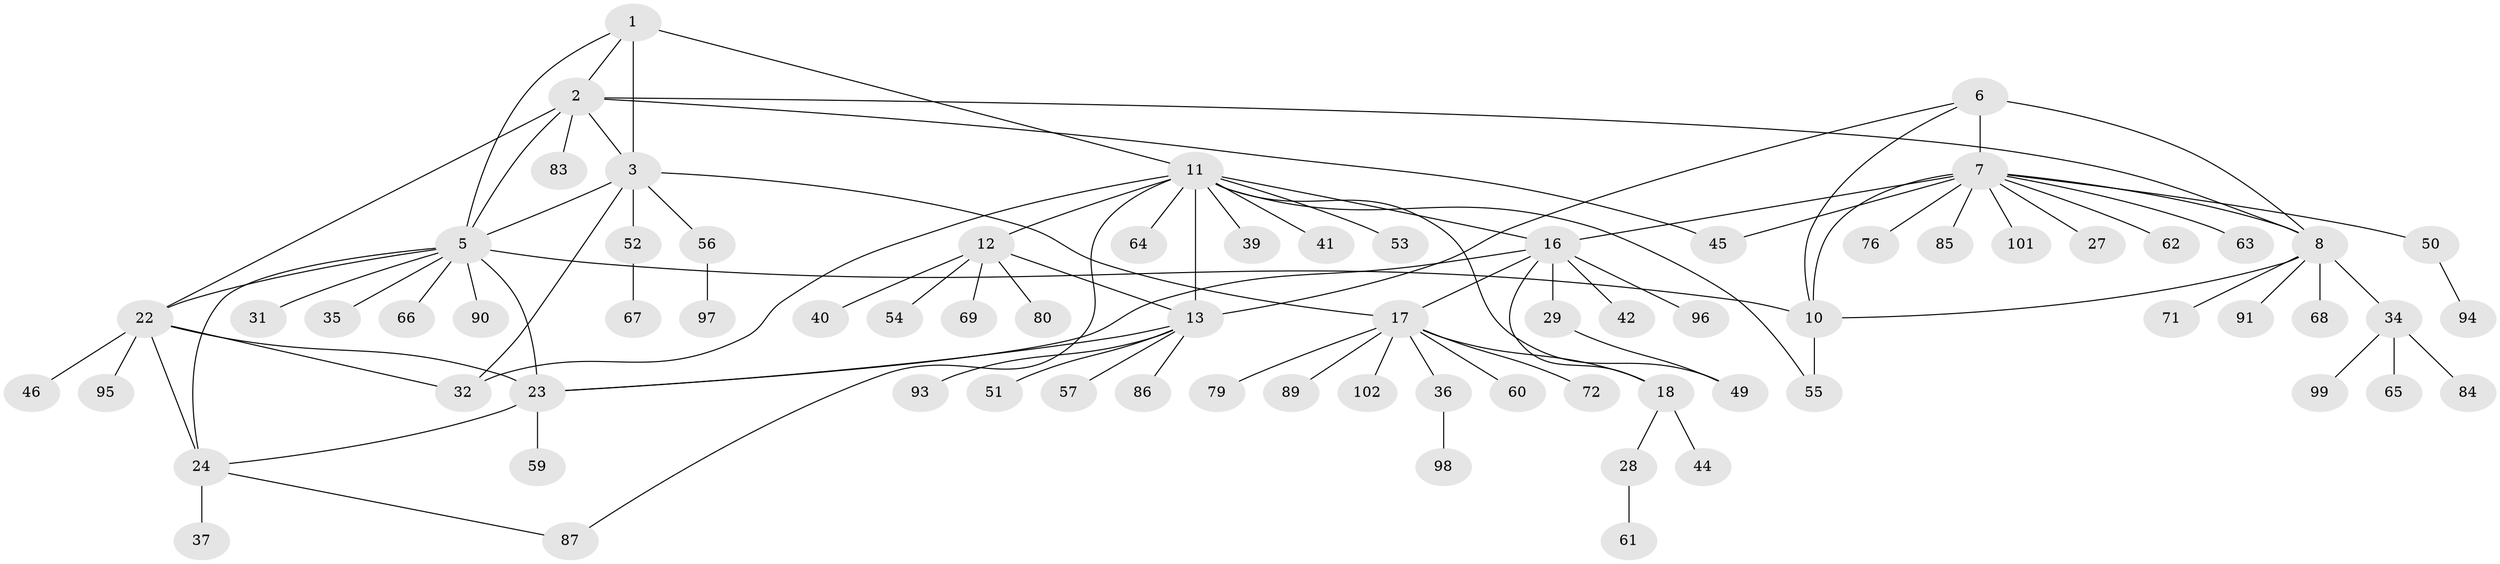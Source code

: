 // original degree distribution, {6: 0.029411764705882353, 8: 0.029411764705882353, 5: 0.049019607843137254, 7: 0.049019607843137254, 10: 0.0196078431372549, 9: 0.06862745098039216, 2: 0.16666666666666666, 1: 0.5490196078431373, 3: 0.029411764705882353, 4: 0.00980392156862745}
// Generated by graph-tools (version 1.1) at 2025/42/03/06/25 10:42:14]
// undirected, 75 vertices, 98 edges
graph export_dot {
graph [start="1"]
  node [color=gray90,style=filled];
  1 [super="+38"];
  2 [super="+26"];
  3 [super="+4"];
  5 [super="+21"];
  6 [super="+33"];
  7 [super="+9"];
  8 [super="+30"];
  10 [super="+82"];
  11 [super="+14"];
  12 [super="+58"];
  13 [super="+15"];
  16 [super="+20"];
  17 [super="+19"];
  18 [super="+73"];
  22 [super="+47"];
  23 [super="+88"];
  24 [super="+25"];
  27;
  28 [super="+48"];
  29 [super="+43"];
  31;
  32 [super="+81"];
  34 [super="+78"];
  35;
  36;
  37;
  39;
  40;
  41;
  42;
  44 [super="+74"];
  45 [super="+70"];
  46;
  49;
  50;
  51;
  52;
  53 [super="+92"];
  54;
  55;
  56 [super="+77"];
  57;
  59;
  60;
  61;
  62;
  63;
  64;
  65;
  66 [super="+75"];
  67;
  68;
  69;
  71;
  72;
  76;
  79;
  80;
  83;
  84;
  85;
  86;
  87;
  89;
  90;
  91;
  93 [super="+100"];
  94;
  95;
  96;
  97;
  98;
  99;
  101;
  102;
  1 -- 2;
  1 -- 3 [weight=2];
  1 -- 5;
  1 -- 11;
  2 -- 3 [weight=2];
  2 -- 5;
  2 -- 8;
  2 -- 45;
  2 -- 83;
  2 -- 22;
  3 -- 5 [weight=2];
  3 -- 17;
  3 -- 32;
  3 -- 52;
  3 -- 56;
  5 -- 66;
  5 -- 35;
  5 -- 10;
  5 -- 22;
  5 -- 23;
  5 -- 24 [weight=2];
  5 -- 90;
  5 -- 31;
  6 -- 7 [weight=2];
  6 -- 8;
  6 -- 10;
  6 -- 13;
  7 -- 8 [weight=2];
  7 -- 10 [weight=2];
  7 -- 16;
  7 -- 45;
  7 -- 50;
  7 -- 85;
  7 -- 101;
  7 -- 76;
  7 -- 27;
  7 -- 62;
  7 -- 63;
  8 -- 10;
  8 -- 34;
  8 -- 68;
  8 -- 71;
  8 -- 91;
  10 -- 55;
  11 -- 12 [weight=2];
  11 -- 13 [weight=4];
  11 -- 49;
  11 -- 55;
  11 -- 64;
  11 -- 87;
  11 -- 32;
  11 -- 39;
  11 -- 41;
  11 -- 16;
  11 -- 53;
  12 -- 13 [weight=2];
  12 -- 40;
  12 -- 54;
  12 -- 69;
  12 -- 80;
  13 -- 23;
  13 -- 51;
  13 -- 57;
  13 -- 86;
  13 -- 93;
  16 -- 17 [weight=4];
  16 -- 18 [weight=2];
  16 -- 29;
  16 -- 96;
  16 -- 23;
  16 -- 42;
  17 -- 18 [weight=2];
  17 -- 36;
  17 -- 60;
  17 -- 72;
  17 -- 79;
  17 -- 89;
  17 -- 102;
  18 -- 28;
  18 -- 44;
  22 -- 23;
  22 -- 24 [weight=2];
  22 -- 32;
  22 -- 46;
  22 -- 95;
  23 -- 24 [weight=2];
  23 -- 59;
  24 -- 87;
  24 -- 37;
  28 -- 61;
  29 -- 49;
  34 -- 65;
  34 -- 99;
  34 -- 84;
  36 -- 98;
  50 -- 94;
  52 -- 67;
  56 -- 97;
}
